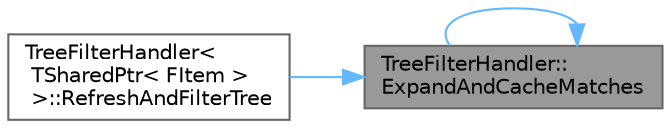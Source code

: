 digraph "TreeFilterHandler::ExpandAndCacheMatches"
{
 // INTERACTIVE_SVG=YES
 // LATEX_PDF_SIZE
  bgcolor="transparent";
  edge [fontname=Helvetica,fontsize=10,labelfontname=Helvetica,labelfontsize=10];
  node [fontname=Helvetica,fontsize=10,shape=box,height=0.2,width=0.4];
  rankdir="RL";
  Node1 [id="Node000001",label="TreeFilterHandler::\lExpandAndCacheMatches",height=0.2,width=0.4,color="gray40", fillcolor="grey60", style="filled", fontcolor="black",tooltip="Recursively checks for nodes in the tree which match the filter using depth first traversal."];
  Node1 -> Node1 [id="edge1_Node000001_Node000001",dir="back",color="steelblue1",style="solid",tooltip=" "];
  Node1 -> Node2 [id="edge2_Node000001_Node000002",dir="back",color="steelblue1",style="solid",tooltip=" "];
  Node2 [id="Node000002",label="TreeFilterHandler\<\l TSharedPtr\< FItem \>\l \>::RefreshAndFilterTree",height=0.2,width=0.4,color="grey40", fillcolor="white", style="filled",URL="$d6/d48/classTreeFilterHandler.html#ac2af33ef35be1476d0b058c0f63bee45",tooltip=" "];
}
